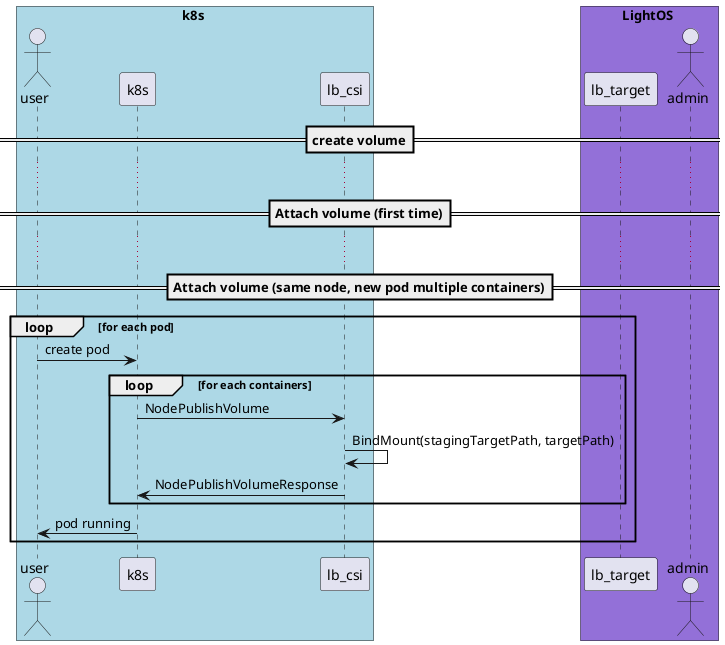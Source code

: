 @startuml multi-attach-single-node

box k8s #LightBlue
actor user
participant k8s
participant lb_csi
endbox

box LightOS #MediumPurple
participant lb_target
actor admin
endbox

==create volume==
...
==Attach volume (first time)==
...
==Attach volume (same node, new pod multiple containers)==
loop for each pod
user -> k8s: create pod
loop for each containers
k8s -> lb_csi: NodePublishVolume
lb_csi -> lb_csi: BindMount(stagingTargetPath, targetPath)
lb_csi -> k8s: NodePublishVolumeResponse
end
k8s -> user: pod running
end